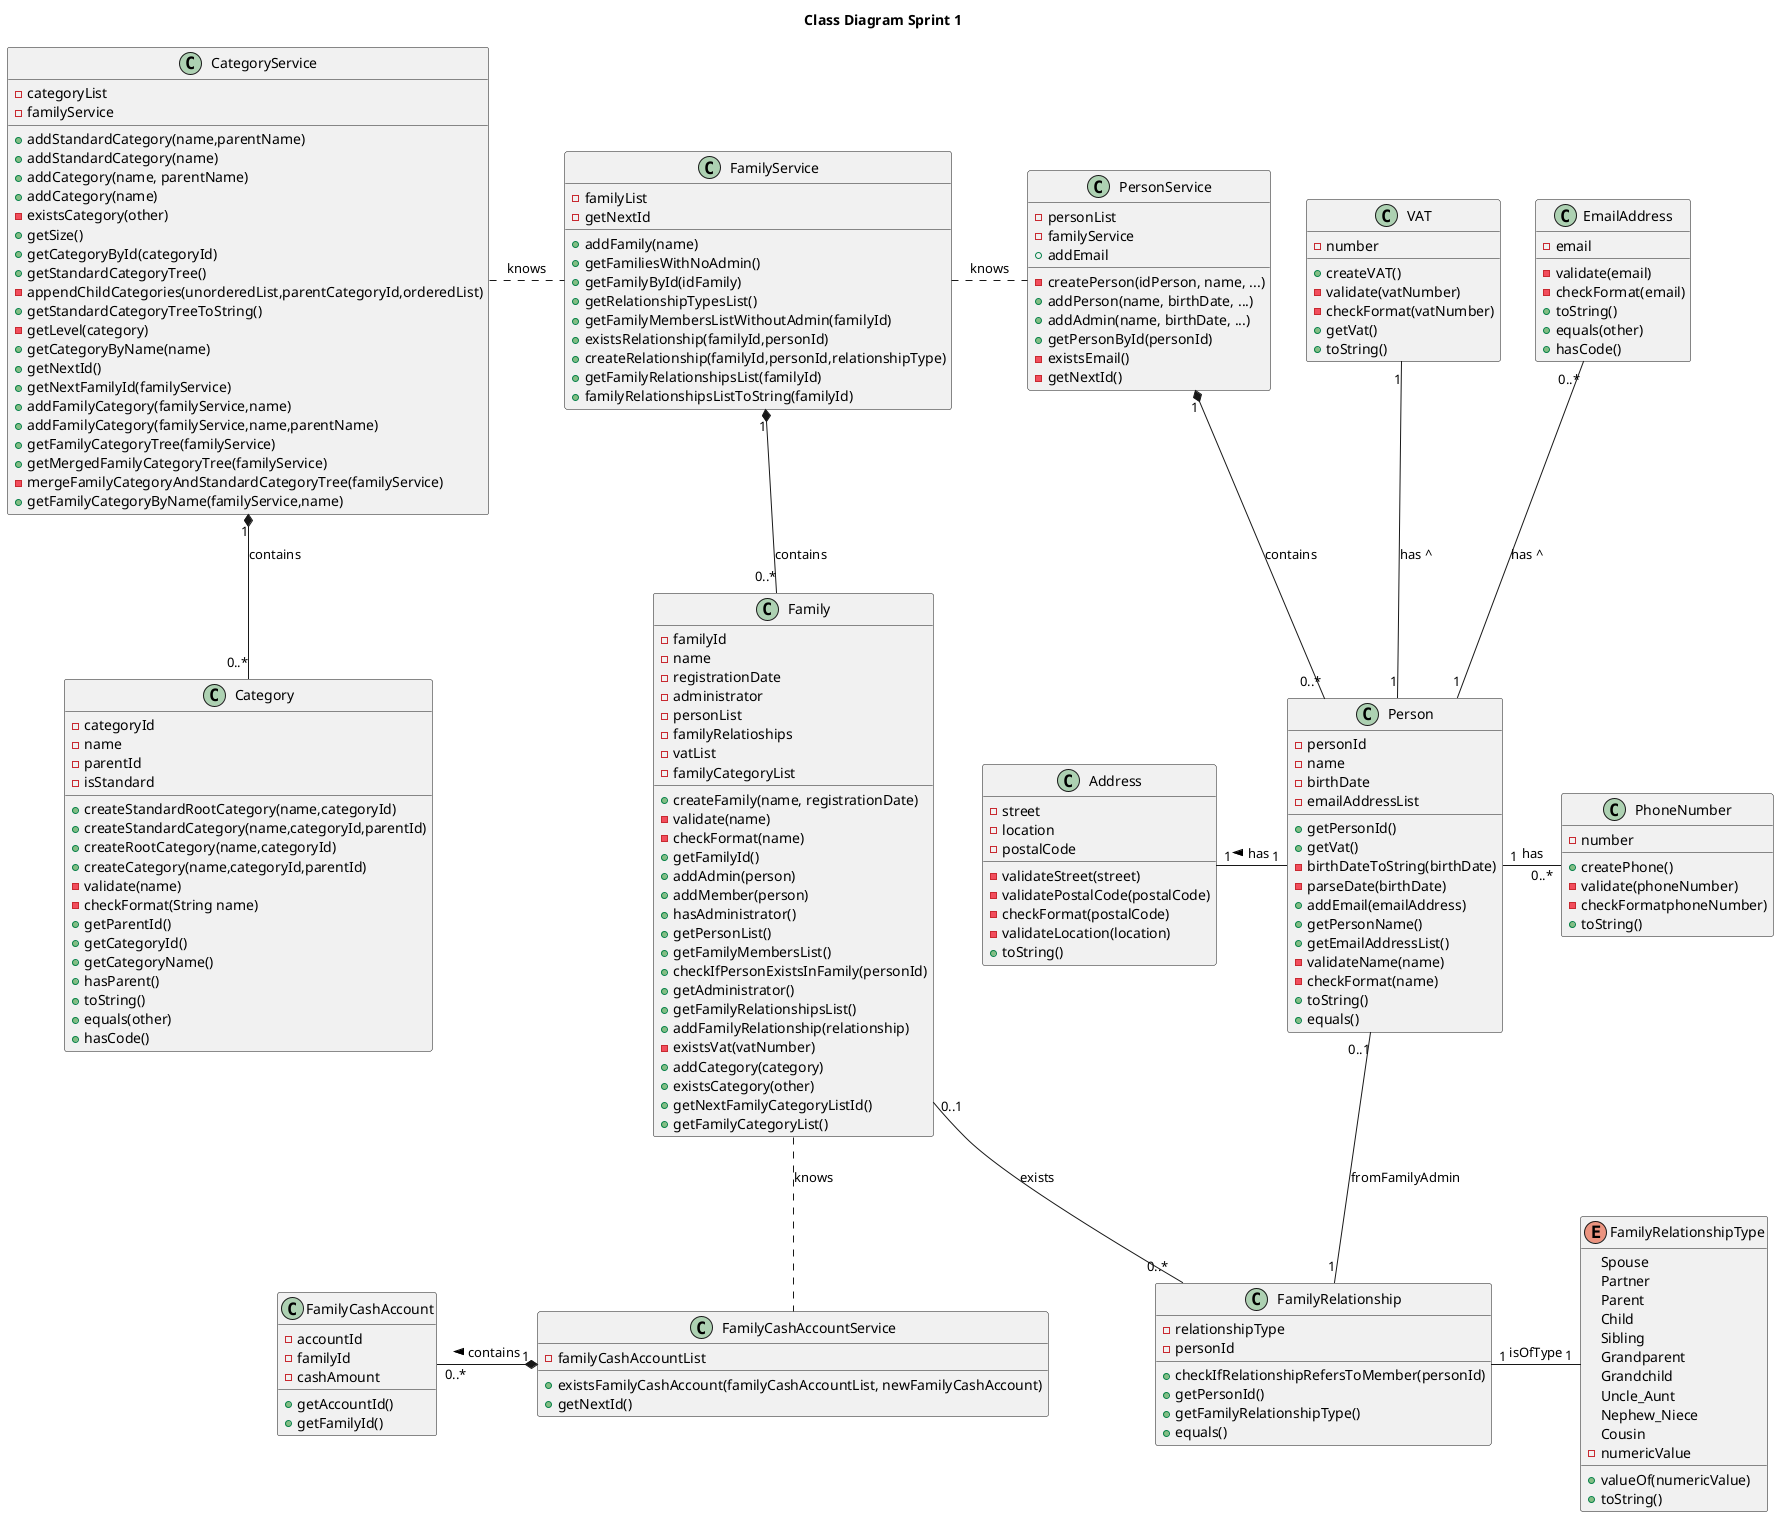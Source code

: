 @startuml
title Class Diagram Sprint 1

class FamilyService{
- familyList
+ addFamily(name)
+ getFamiliesWithNoAdmin()
+ getFamilyById(idFamily)
+ getRelationshipTypesList()
+ getFamilyMembersListWithoutAdmin(familyId)
+ existsRelationship(familyId,personId)
+ createRelationship(familyId,personId,relationshipType)
- getNextId
+ getFamilyRelationshipsList(familyId)
+ familyRelationshipsListToString(familyId)
}

class PersonService{
- personList
- familyService
- createPerson(idPerson, name, ...)
+ addPerson(name, birthDate, ...)
+ addAdmin(name, birthDate, ...)
+ getPersonById(personId)
- existsEmail()
+ addEmail
- getNextId()
}

class FamilyCashAccount{
- accountId
- familyId
- cashAmount
+ getAccountId()
+ getFamilyId()
}

class FamilyRelationship{
- relationshipType
- personId
+ checkIfRelationshipRefersToMember(personId)
+ getPersonId()
+ getFamilyRelationshipType()
+ equals()
}

enum FamilyRelationshipType{
Spouse
Partner
Parent
Child
Sibling
Grandparent
Grandchild
Uncle_Aunt
Nephew_Niece
Cousin
- numericValue
+ valueOf(numericValue)
+ toString()
}


class Family {
- familyId
- name
- registrationDate
- administrator
- personList
- familyRelatioships
- vatList
- familyCategoryList
+ createFamily(name, registrationDate)
- validate(name)
- checkFormat(name)
+ getFamilyId()
+ addAdmin(person)
+ addMember(person)
+ hasAdministrator()
+ getPersonList()
+ getFamilyMembersList()
+ checkIfPersonExistsInFamily(personId)
+ getAdministrator()
+ getFamilyRelationshipsList()
+ addFamilyRelationship(relationship)
- existsVat(vatNumber)
+ addCategory(category)
+ existsCategory(other)
+ getNextFamilyCategoryListId()
+ getFamilyCategoryList()
}

class Person {
- personId
- name
- birthDate
- emailAddressList
+ getPersonId()
+ getVat()
- birthDateToString(birthDate)
- parseDate(birthDate)
+ addEmail(emailAddress)
+ getPersonName()
+ getEmailAddressList()
- validateName(name)
- checkFormat(name)
+ toString()
+ equals()
}

class VAT {
- number
+ createVAT()
- validate(vatNumber)
- checkFormat(vatNumber)
+ getVat()
+ toString()
}

class EmailAddress {
- email
- validate(email)
- checkFormat(email)
+ toString()
+ equals(other)
+ hasCode()
}

class PhoneNumber {
- number
+ createPhone()
- validate(phoneNumber)
- checkFormatphoneNumber)
+ toString()
}

class Address {
- street
- location
- postalCode
- validateStreet(street)
- validatePostalCode(postalCode)
- checkFormat(postalCode)
- validateLocation(location)
+ toString()
}


class Category {
- categoryId
- name
- parentId
- isStandard
+ createStandardRootCategory(name,categoryId)
+ createStandardCategory(name,categoryId,parentId)
+ createRootCategory(name,categoryId)
+ createCategory(name,categoryId,parentId)
- validate(name)
- checkFormat(String name)
+ getParentId()
+ getCategoryId()
+ getCategoryName()
+ hasParent()
+ toString()
+ equals(other)
+ hasCode()
}

class CategoryService {
- categoryList
- familyService
+ addStandardCategory(name,parentName)
+ addStandardCategory(name)
+ addCategory(name, parentName)
+ addCategory(name)
- existsCategory(other)
+ getSize()
+ getCategoryById(categoryId)
+ getStandardCategoryTree()
- appendChildCategories(unorderedList,parentCategoryId,orderedList)
+ getStandardCategoryTreeToString()
- getLevel(category)
+ getCategoryByName(name)
+ getNextId()
+ getNextFamilyId(familyService)
+ addFamilyCategory(familyService,name)
+ addFamilyCategory(familyService,name,parentName)
+ getFamilyCategoryTree(familyService)
+ getMergedFamilyCategoryTree(familyService)
- mergeFamilyCategoryAndStandardCategoryTree(familyService)
+ getFamilyCategoryByName(familyService,name)
}

class FamilyCashAccountService{
- familyCashAccountList
+ existsFamilyCashAccount(familyCashAccountList, newFamilyCashAccount)
+ getNextId()
}

CategoryService . FamilyService : knows
FamilyService . PersonService : knows
CategoryService "1" *-- "0..*" Category : contains
FamilyService "1" *-- "0..*" Family : contains
PersonService "1" *-- "0..*" Person : contains
Person "0..1" -d- "1" FamilyRelationship : fromFamilyAdmin
Family "0..1" -- "0..*" FamilyRelationship : exists
FamilyRelationship "1" - "1" FamilyRelationshipType : isOfType
Family .- FamilyCashAccountService : knows
FamilyCashAccount "0..*" -* "1" FamilyCashAccountService : < contains
PersonService -[hidden] VAT
Person "1" -u- "1" VAT : has ^
Person "1" - "0..*" PhoneNumber : has
Person "1" -l "1" Address : > has
VAT -[hidden] EmailAddress
Person "1" -u- "0..*" EmailAddress : has ^
@enduml